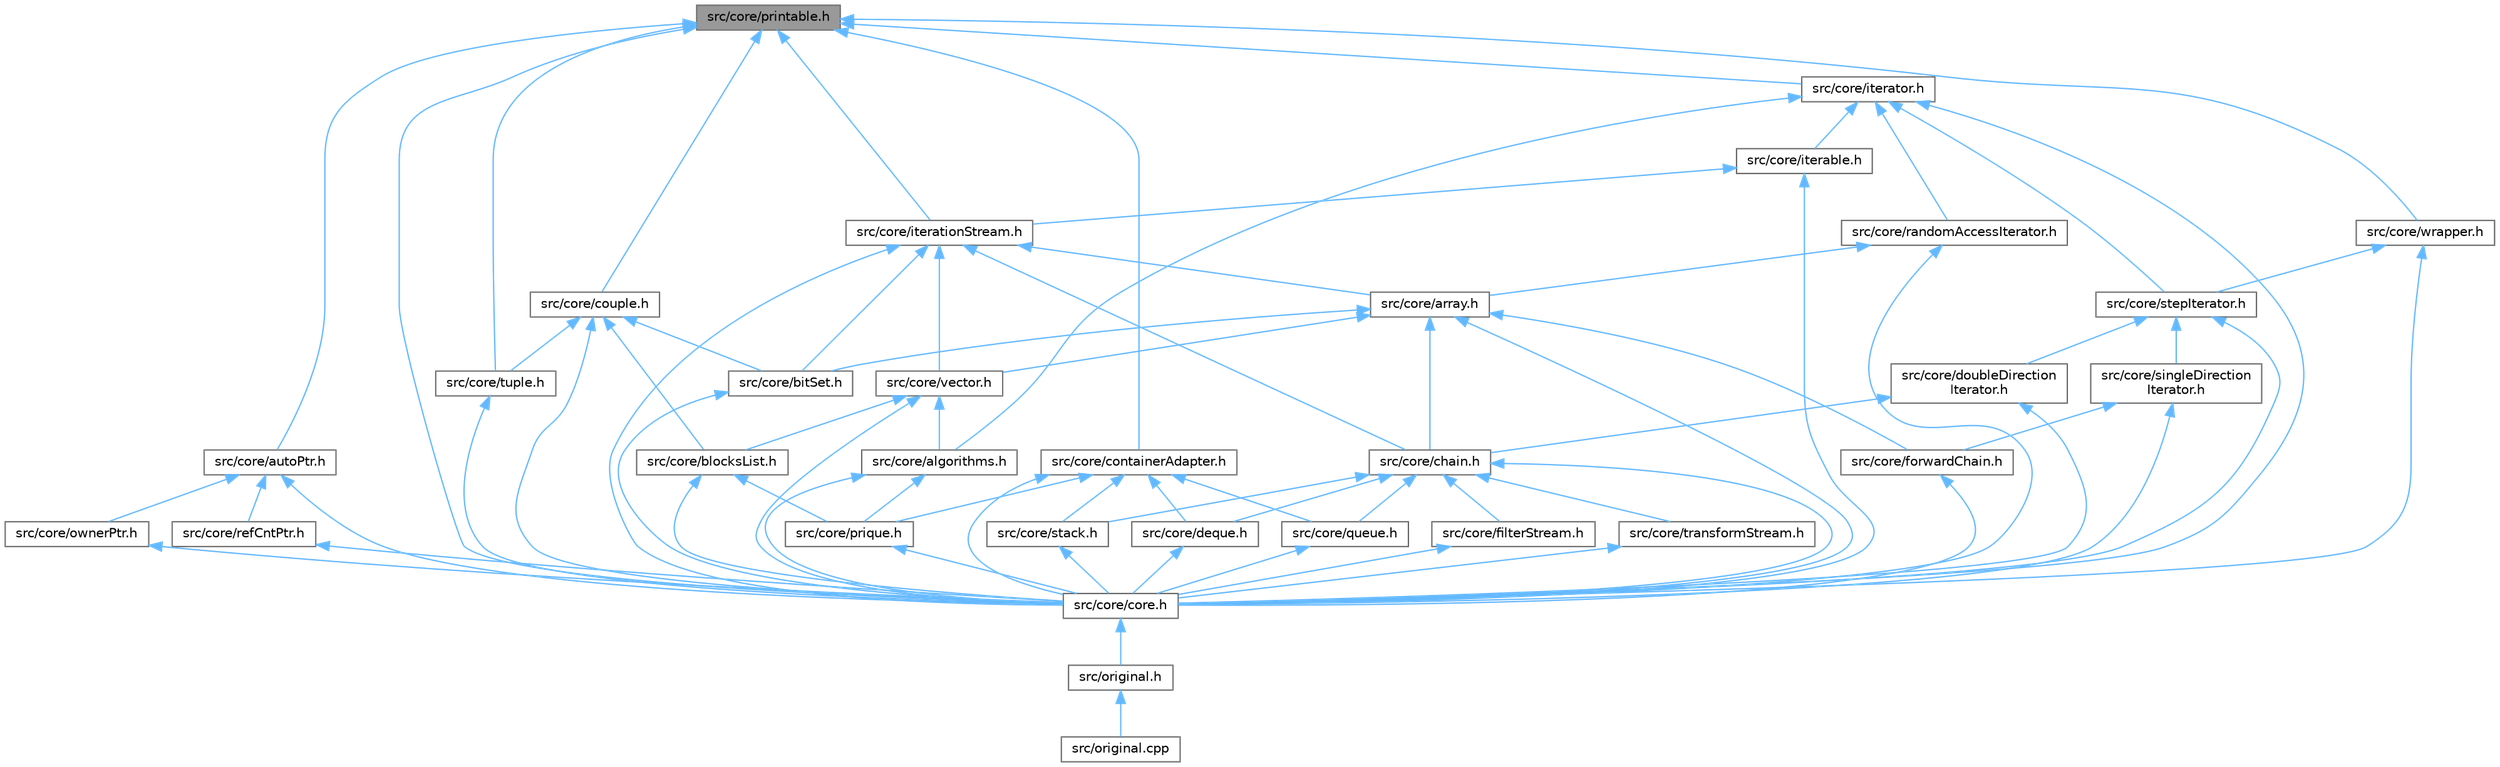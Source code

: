 digraph "src/core/printable.h"
{
 // LATEX_PDF_SIZE
  bgcolor="transparent";
  edge [fontname=Helvetica,fontsize=10,labelfontname=Helvetica,labelfontsize=10];
  node [fontname=Helvetica,fontsize=10,shape=box,height=0.2,width=0.4];
  Node1 [id="Node000001",label="src/core/printable.h",height=0.2,width=0.4,color="gray40", fillcolor="grey60", style="filled", fontcolor="black",tooltip="Interface for polymorphic string formatting and output."];
  Node1 -> Node2 [id="edge1_Node000001_Node000002",dir="back",color="steelblue1",style="solid",tooltip=" "];
  Node2 [id="Node000002",label="src/core/autoPtr.h",height=0.2,width=0.4,color="grey40", fillcolor="white", style="filled",URL="$auto_ptr_8h.html",tooltip="Base class for reference-counted smart pointers."];
  Node2 -> Node3 [id="edge2_Node000002_Node000003",dir="back",color="steelblue1",style="solid",tooltip=" "];
  Node3 [id="Node000003",label="src/core/core.h",height=0.2,width=0.4,color="grey40", fillcolor="white", style="filled",URL="$core_8h.html",tooltip="Core module header file."];
  Node3 -> Node4 [id="edge3_Node000003_Node000004",dir="back",color="steelblue1",style="solid",tooltip=" "];
  Node4 [id="Node000004",label="src/original.h",height=0.2,width=0.4,color="grey40", fillcolor="white", style="filled",URL="$original_8h.html",tooltip="Main header file for Original."];
  Node4 -> Node5 [id="edge4_Node000004_Node000005",dir="back",color="steelblue1",style="solid",tooltip=" "];
  Node5 [id="Node000005",label="src/original.cpp",height=0.2,width=0.4,color="grey40", fillcolor="white", style="filled",URL="$original_8cpp.html",tooltip="Original Library main file."];
  Node2 -> Node6 [id="edge5_Node000002_Node000006",dir="back",color="steelblue1",style="solid",tooltip=" "];
  Node6 [id="Node000006",label="src/core/ownerPtr.h",height=0.2,width=0.4,color="grey40", fillcolor="white", style="filled",URL="$owner_ptr_8h.html",tooltip="Exclusive-ownership smart pointer implementation."];
  Node6 -> Node3 [id="edge6_Node000006_Node000003",dir="back",color="steelblue1",style="solid",tooltip=" "];
  Node2 -> Node7 [id="edge7_Node000002_Node000007",dir="back",color="steelblue1",style="solid",tooltip=" "];
  Node7 [id="Node000007",label="src/core/refCntPtr.h",height=0.2,width=0.4,color="grey40", fillcolor="white", style="filled",URL="$ref_cnt_ptr_8h.html",tooltip="Reference-counted smart pointer hierarchy."];
  Node7 -> Node3 [id="edge8_Node000007_Node000003",dir="back",color="steelblue1",style="solid",tooltip=" "];
  Node1 -> Node8 [id="edge9_Node000001_Node000008",dir="back",color="steelblue1",style="solid",tooltip=" "];
  Node8 [id="Node000008",label="src/core/containerAdapter.h",height=0.2,width=0.4,color="grey40", fillcolor="white", style="filled",URL="$container_adapter_8h.html",tooltip="Base class for container adapters with common interfaces."];
  Node8 -> Node3 [id="edge10_Node000008_Node000003",dir="back",color="steelblue1",style="solid",tooltip=" "];
  Node8 -> Node9 [id="edge11_Node000008_Node000009",dir="back",color="steelblue1",style="solid",tooltip=" "];
  Node9 [id="Node000009",label="src/core/deque.h",height=0.2,width=0.4,color="grey40", fillcolor="white", style="filled",URL="$deque_8h.html",tooltip="Double-ended queue (deque) container adapter implementation."];
  Node9 -> Node3 [id="edge12_Node000009_Node000003",dir="back",color="steelblue1",style="solid",tooltip=" "];
  Node8 -> Node10 [id="edge13_Node000008_Node000010",dir="back",color="steelblue1",style="solid",tooltip=" "];
  Node10 [id="Node000010",label="src/core/prique.h",height=0.2,width=0.4,color="grey40", fillcolor="white", style="filled",URL="$prique_8h.html",tooltip="Priority queue container implementation."];
  Node10 -> Node3 [id="edge14_Node000010_Node000003",dir="back",color="steelblue1",style="solid",tooltip=" "];
  Node8 -> Node11 [id="edge15_Node000008_Node000011",dir="back",color="steelblue1",style="solid",tooltip=" "];
  Node11 [id="Node000011",label="src/core/queue.h",height=0.2,width=0.4,color="grey40", fillcolor="white", style="filled",URL="$queue_8h.html",tooltip="Queue container adapter implementation."];
  Node11 -> Node3 [id="edge16_Node000011_Node000003",dir="back",color="steelblue1",style="solid",tooltip=" "];
  Node8 -> Node12 [id="edge17_Node000008_Node000012",dir="back",color="steelblue1",style="solid",tooltip=" "];
  Node12 [id="Node000012",label="src/core/stack.h",height=0.2,width=0.4,color="grey40", fillcolor="white", style="filled",URL="$stack_8h.html",tooltip="Stack container adapter implementation."];
  Node12 -> Node3 [id="edge18_Node000012_Node000003",dir="back",color="steelblue1",style="solid",tooltip=" "];
  Node1 -> Node3 [id="edge19_Node000001_Node000003",dir="back",color="steelblue1",style="solid",tooltip=" "];
  Node1 -> Node13 [id="edge20_Node000001_Node000013",dir="back",color="steelblue1",style="solid",tooltip=" "];
  Node13 [id="Node000013",label="src/core/couple.h",height=0.2,width=0.4,color="grey40", fillcolor="white", style="filled",URL="$couple_8h.html",tooltip="Generic pair container implementation."];
  Node13 -> Node14 [id="edge21_Node000013_Node000014",dir="back",color="steelblue1",style="solid",tooltip=" "];
  Node14 [id="Node000014",label="src/core/bitSet.h",height=0.2,width=0.4,color="grey40", fillcolor="white", style="filled",URL="$bit_set_8h.html",tooltip="BitSet class declaration."];
  Node14 -> Node3 [id="edge22_Node000014_Node000003",dir="back",color="steelblue1",style="solid",tooltip=" "];
  Node13 -> Node15 [id="edge23_Node000013_Node000015",dir="back",color="steelblue1",style="solid",tooltip=" "];
  Node15 [id="Node000015",label="src/core/blocksList.h",height=0.2,width=0.4,color="grey40", fillcolor="white", style="filled",URL="$blocks_list_8h.html",tooltip="A block-based list implementation."];
  Node15 -> Node3 [id="edge24_Node000015_Node000003",dir="back",color="steelblue1",style="solid",tooltip=" "];
  Node15 -> Node10 [id="edge25_Node000015_Node000010",dir="back",color="steelblue1",style="solid",tooltip=" "];
  Node13 -> Node3 [id="edge26_Node000013_Node000003",dir="back",color="steelblue1",style="solid",tooltip=" "];
  Node13 -> Node16 [id="edge27_Node000013_Node000016",dir="back",color="steelblue1",style="solid",tooltip=" "];
  Node16 [id="Node000016",label="src/core/tuple.h",height=0.2,width=0.4,color="grey40", fillcolor="white", style="filled",URL="$tuple_8h.html",tooltip="Heterogeneous tuple container implementation."];
  Node16 -> Node3 [id="edge28_Node000016_Node000003",dir="back",color="steelblue1",style="solid",tooltip=" "];
  Node1 -> Node17 [id="edge29_Node000001_Node000017",dir="back",color="steelblue1",style="solid",tooltip=" "];
  Node17 [id="Node000017",label="src/core/iterationStream.h",height=0.2,width=0.4,color="grey40", fillcolor="white", style="filled",URL="$iteration_stream_8h.html",tooltip="Provides functionality for an iteration stream."];
  Node17 -> Node18 [id="edge30_Node000017_Node000018",dir="back",color="steelblue1",style="solid",tooltip=" "];
  Node18 [id="Node000018",label="src/core/array.h",height=0.2,width=0.4,color="grey40", fillcolor="white", style="filled",URL="$array_8h.html",tooltip="Provides the array class for a fixed-size container with random access."];
  Node18 -> Node14 [id="edge31_Node000018_Node000014",dir="back",color="steelblue1",style="solid",tooltip=" "];
  Node18 -> Node19 [id="edge32_Node000018_Node000019",dir="back",color="steelblue1",style="solid",tooltip=" "];
  Node19 [id="Node000019",label="src/core/chain.h",height=0.2,width=0.4,color="grey40", fillcolor="white", style="filled",URL="$chain_8h.html",tooltip="Non-cyclic doubly linked list implementation."];
  Node19 -> Node3 [id="edge33_Node000019_Node000003",dir="back",color="steelblue1",style="solid",tooltip=" "];
  Node19 -> Node9 [id="edge34_Node000019_Node000009",dir="back",color="steelblue1",style="solid",tooltip=" "];
  Node19 -> Node20 [id="edge35_Node000019_Node000020",dir="back",color="steelblue1",style="solid",tooltip=" "];
  Node20 [id="Node000020",label="src/core/filterStream.h",height=0.2,width=0.4,color="grey40", fillcolor="white", style="filled",URL="$filter_stream_8h.html",tooltip="Composite filter operations with logical chaining."];
  Node20 -> Node3 [id="edge36_Node000020_Node000003",dir="back",color="steelblue1",style="solid",tooltip=" "];
  Node19 -> Node11 [id="edge37_Node000019_Node000011",dir="back",color="steelblue1",style="solid",tooltip=" "];
  Node19 -> Node12 [id="edge38_Node000019_Node000012",dir="back",color="steelblue1",style="solid",tooltip=" "];
  Node19 -> Node21 [id="edge39_Node000019_Node000021",dir="back",color="steelblue1",style="solid",tooltip=" "];
  Node21 [id="Node000021",label="src/core/transformStream.h",height=0.2,width=0.4,color="grey40", fillcolor="white", style="filled",URL="$transform_stream_8h.html",tooltip="Transform pipeline composition and execution."];
  Node21 -> Node3 [id="edge40_Node000021_Node000003",dir="back",color="steelblue1",style="solid",tooltip=" "];
  Node18 -> Node3 [id="edge41_Node000018_Node000003",dir="back",color="steelblue1",style="solid",tooltip=" "];
  Node18 -> Node22 [id="edge42_Node000018_Node000022",dir="back",color="steelblue1",style="solid",tooltip=" "];
  Node22 [id="Node000022",label="src/core/forwardChain.h",height=0.2,width=0.4,color="grey40", fillcolor="white", style="filled",URL="$forward_chain_8h.html",tooltip="Non-cyclic singly linked list implementation."];
  Node22 -> Node3 [id="edge43_Node000022_Node000003",dir="back",color="steelblue1",style="solid",tooltip=" "];
  Node18 -> Node23 [id="edge44_Node000018_Node000023",dir="back",color="steelblue1",style="solid",tooltip=" "];
  Node23 [id="Node000023",label="src/core/vector.h",height=0.2,width=0.4,color="grey40", fillcolor="white", style="filled",URL="$vector_8h.html",tooltip="Dynamic array container with automatic resizing."];
  Node23 -> Node24 [id="edge45_Node000023_Node000024",dir="back",color="steelblue1",style="solid",tooltip=" "];
  Node24 [id="Node000024",label="src/core/algorithms.h",height=0.2,width=0.4,color="grey40", fillcolor="white", style="filled",URL="$algorithms_8h.html",tooltip="Standard algorithm implementations for iterator-based containers."];
  Node24 -> Node3 [id="edge46_Node000024_Node000003",dir="back",color="steelblue1",style="solid",tooltip=" "];
  Node24 -> Node10 [id="edge47_Node000024_Node000010",dir="back",color="steelblue1",style="solid",tooltip=" "];
  Node23 -> Node15 [id="edge48_Node000023_Node000015",dir="back",color="steelblue1",style="solid",tooltip=" "];
  Node23 -> Node3 [id="edge49_Node000023_Node000003",dir="back",color="steelblue1",style="solid",tooltip=" "];
  Node17 -> Node14 [id="edge50_Node000017_Node000014",dir="back",color="steelblue1",style="solid",tooltip=" "];
  Node17 -> Node19 [id="edge51_Node000017_Node000019",dir="back",color="steelblue1",style="solid",tooltip=" "];
  Node17 -> Node3 [id="edge52_Node000017_Node000003",dir="back",color="steelblue1",style="solid",tooltip=" "];
  Node17 -> Node23 [id="edge53_Node000017_Node000023",dir="back",color="steelblue1",style="solid",tooltip=" "];
  Node1 -> Node25 [id="edge54_Node000001_Node000025",dir="back",color="steelblue1",style="solid",tooltip=" "];
  Node25 [id="Node000025",label="src/core/iterator.h",height=0.2,width=0.4,color="grey40", fillcolor="white", style="filled",URL="$iterator_8h.html",tooltip="Defines the iterator class for traversing and manipulating container elements."];
  Node25 -> Node24 [id="edge55_Node000025_Node000024",dir="back",color="steelblue1",style="solid",tooltip=" "];
  Node25 -> Node3 [id="edge56_Node000025_Node000003",dir="back",color="steelblue1",style="solid",tooltip=" "];
  Node25 -> Node26 [id="edge57_Node000025_Node000026",dir="back",color="steelblue1",style="solid",tooltip=" "];
  Node26 [id="Node000026",label="src/core/iterable.h",height=0.2,width=0.4,color="grey40", fillcolor="white", style="filled",URL="$iterable_8h.html",tooltip="Base interface for iterable container types."];
  Node26 -> Node3 [id="edge58_Node000026_Node000003",dir="back",color="steelblue1",style="solid",tooltip=" "];
  Node26 -> Node17 [id="edge59_Node000026_Node000017",dir="back",color="steelblue1",style="solid",tooltip=" "];
  Node25 -> Node27 [id="edge60_Node000025_Node000027",dir="back",color="steelblue1",style="solid",tooltip=" "];
  Node27 [id="Node000027",label="src/core/randomAccessIterator.h",height=0.2,width=0.4,color="grey40", fillcolor="white", style="filled",URL="$random_access_iterator_8h.html",tooltip="Base class for random-access iterators."];
  Node27 -> Node18 [id="edge61_Node000027_Node000018",dir="back",color="steelblue1",style="solid",tooltip=" "];
  Node27 -> Node3 [id="edge62_Node000027_Node000003",dir="back",color="steelblue1",style="solid",tooltip=" "];
  Node25 -> Node28 [id="edge63_Node000025_Node000028",dir="back",color="steelblue1",style="solid",tooltip=" "];
  Node28 [id="Node000028",label="src/core/stepIterator.h",height=0.2,width=0.4,color="grey40", fillcolor="white", style="filled",URL="$step_iterator_8h.html",tooltip="Step iterator base class for single-step iterators."];
  Node28 -> Node3 [id="edge64_Node000028_Node000003",dir="back",color="steelblue1",style="solid",tooltip=" "];
  Node28 -> Node29 [id="edge65_Node000028_Node000029",dir="back",color="steelblue1",style="solid",tooltip=" "];
  Node29 [id="Node000029",label="src/core/doubleDirection\lIterator.h",height=0.2,width=0.4,color="grey40", fillcolor="white", style="filled",URL="$double_direction_iterator_8h.html",tooltip="Double-direction iterator base class."];
  Node29 -> Node19 [id="edge66_Node000029_Node000019",dir="back",color="steelblue1",style="solid",tooltip=" "];
  Node29 -> Node3 [id="edge67_Node000029_Node000003",dir="back",color="steelblue1",style="solid",tooltip=" "];
  Node28 -> Node30 [id="edge68_Node000028_Node000030",dir="back",color="steelblue1",style="solid",tooltip=" "];
  Node30 [id="Node000030",label="src/core/singleDirection\lIterator.h",height=0.2,width=0.4,color="grey40", fillcolor="white", style="filled",URL="$single_direction_iterator_8h.html",tooltip="Single-direction iterator base class."];
  Node30 -> Node3 [id="edge69_Node000030_Node000003",dir="back",color="steelblue1",style="solid",tooltip=" "];
  Node30 -> Node22 [id="edge70_Node000030_Node000022",dir="back",color="steelblue1",style="solid",tooltip=" "];
  Node1 -> Node16 [id="edge71_Node000001_Node000016",dir="back",color="steelblue1",style="solid",tooltip=" "];
  Node1 -> Node31 [id="edge72_Node000001_Node000031",dir="back",color="steelblue1",style="solid",tooltip=" "];
  Node31 [id="Node000031",label="src/core/wrapper.h",height=0.2,width=0.4,color="grey40", fillcolor="white", style="filled",URL="$wrapper_8h.html",tooltip="Abstract polymorphic container with value encapsulation and navigation support."];
  Node31 -> Node3 [id="edge73_Node000031_Node000003",dir="back",color="steelblue1",style="solid",tooltip=" "];
  Node31 -> Node28 [id="edge74_Node000031_Node000028",dir="back",color="steelblue1",style="solid",tooltip=" "];
}

